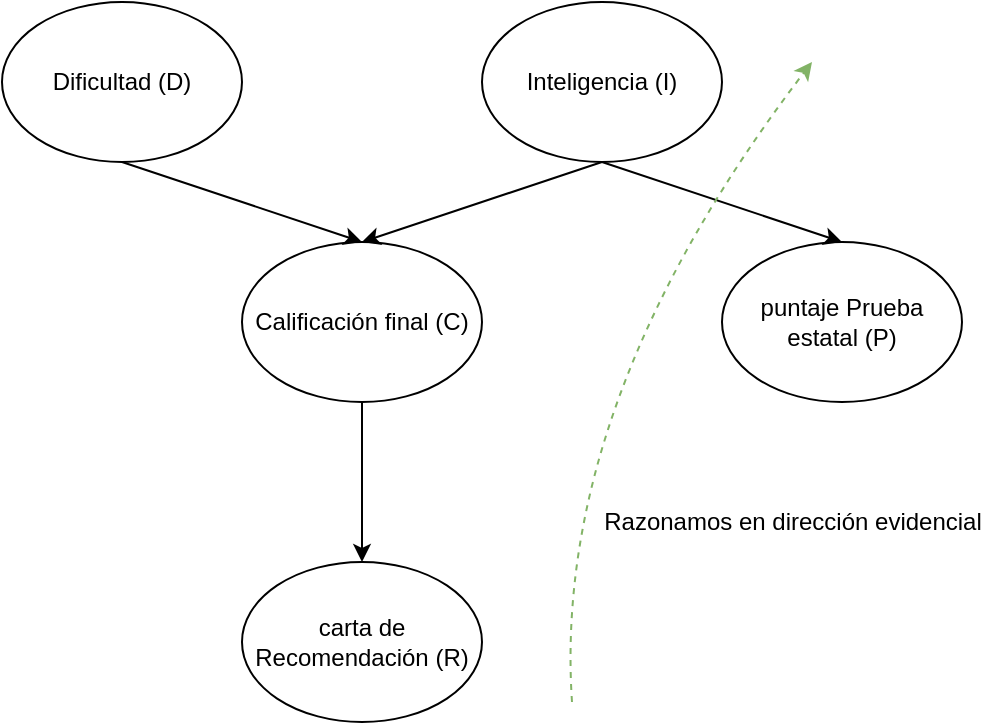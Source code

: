 <mxfile version="13.6.2" type="device"><diagram id="EX4y-67Gt046cjGIlPiV" name="Page-1"><mxGraphModel dx="1350" dy="816" grid="1" gridSize="10" guides="1" tooltips="1" connect="1" arrows="1" fold="1" page="1" pageScale="1" pageWidth="850" pageHeight="1100" math="0" shadow="0"><root><mxCell id="0"/><mxCell id="1" parent="0"/><mxCell id="SprloZRT2WQikQPlhkiN-1" value="Dificultad (D)" style="ellipse;whiteSpace=wrap;html=1;" parent="1" vertex="1"><mxGeometry x="185" y="120" width="120" height="80" as="geometry"/></mxCell><mxCell id="SprloZRT2WQikQPlhkiN-2" value="Inteligencia (I)" style="ellipse;whiteSpace=wrap;html=1;" parent="1" vertex="1"><mxGeometry x="425" y="120" width="120" height="80" as="geometry"/></mxCell><mxCell id="SprloZRT2WQikQPlhkiN-3" value="Calificación final (C)" style="ellipse;whiteSpace=wrap;html=1;" parent="1" vertex="1"><mxGeometry x="305" y="240" width="120" height="80" as="geometry"/></mxCell><mxCell id="SprloZRT2WQikQPlhkiN-4" value="carta de Recomendación (R)" style="ellipse;whiteSpace=wrap;html=1;" parent="1" vertex="1"><mxGeometry x="305" y="400" width="120" height="80" as="geometry"/></mxCell><mxCell id="SprloZRT2WQikQPlhkiN-5" value="puntaje Prueba estatal (P)" style="ellipse;whiteSpace=wrap;html=1;" parent="1" vertex="1"><mxGeometry x="545" y="240" width="120" height="80" as="geometry"/></mxCell><mxCell id="SprloZRT2WQikQPlhkiN-6" value="" style="endArrow=classic;html=1;exitX=0.5;exitY=1;exitDx=0;exitDy=0;entryX=0.5;entryY=0;entryDx=0;entryDy=0;" parent="1" source="SprloZRT2WQikQPlhkiN-1" target="SprloZRT2WQikQPlhkiN-3" edge="1"><mxGeometry width="50" height="50" relative="1" as="geometry"><mxPoint x="185" y="550" as="sourcePoint"/><mxPoint x="235" y="500" as="targetPoint"/></mxGeometry></mxCell><mxCell id="SprloZRT2WQikQPlhkiN-7" value="" style="endArrow=classic;html=1;exitX=0.5;exitY=1;exitDx=0;exitDy=0;entryX=0.5;entryY=0;entryDx=0;entryDy=0;" parent="1" source="SprloZRT2WQikQPlhkiN-2" target="SprloZRT2WQikQPlhkiN-3" edge="1"><mxGeometry width="50" height="50" relative="1" as="geometry"><mxPoint x="185" y="550" as="sourcePoint"/><mxPoint x="235" y="500" as="targetPoint"/></mxGeometry></mxCell><mxCell id="SprloZRT2WQikQPlhkiN-8" value="" style="endArrow=classic;html=1;exitX=0.5;exitY=1;exitDx=0;exitDy=0;entryX=0.5;entryY=0;entryDx=0;entryDy=0;" parent="1" source="SprloZRT2WQikQPlhkiN-3" target="SprloZRT2WQikQPlhkiN-4" edge="1"><mxGeometry width="50" height="50" relative="1" as="geometry"><mxPoint x="185" y="550" as="sourcePoint"/><mxPoint x="235" y="500" as="targetPoint"/></mxGeometry></mxCell><mxCell id="SprloZRT2WQikQPlhkiN-9" value="" style="endArrow=classic;html=1;exitX=0.5;exitY=1;exitDx=0;exitDy=0;entryX=0.5;entryY=0;entryDx=0;entryDy=0;" parent="1" source="SprloZRT2WQikQPlhkiN-2" target="SprloZRT2WQikQPlhkiN-5" edge="1"><mxGeometry width="50" height="50" relative="1" as="geometry"><mxPoint x="185" y="550" as="sourcePoint"/><mxPoint x="235" y="500" as="targetPoint"/></mxGeometry></mxCell><mxCell id="0dLLfZ6-_lRNNLhpgrZR-1" value="" style="curved=1;endArrow=classic;html=1;fillColor=#d5e8d4;strokeColor=#82b366;dashed=1;" parent="1" edge="1"><mxGeometry width="50" height="50" relative="1" as="geometry"><mxPoint x="470" y="470" as="sourcePoint"/><mxPoint x="590" y="150" as="targetPoint"/><Array as="points"><mxPoint x="460" y="320"/></Array></mxGeometry></mxCell><mxCell id="0dLLfZ6-_lRNNLhpgrZR-2" value="Razonamos en dirección evidencial" style="text;html=1;align=center;verticalAlign=middle;resizable=0;points=[];autosize=1;" parent="1" vertex="1"><mxGeometry x="480" y="370" width="200" height="20" as="geometry"/></mxCell></root></mxGraphModel></diagram></mxfile>